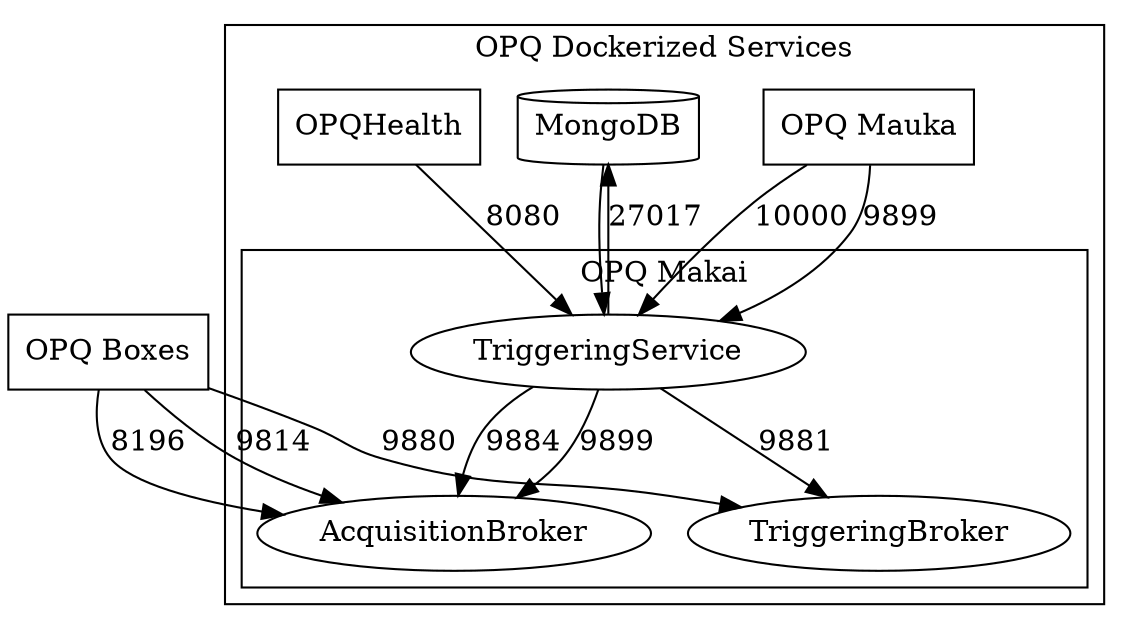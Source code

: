 digraph makai {
    OPQBoxes[shape="box", label="OPQ Boxes"]

    subgraph cluster_opq {
        label = "OPQ Dockerized Services"
        OPQMauka[shape=box, label="OPQ Mauka"]
        MongoDB[shape=cylinder]
        OPQHealth[shape=box]

        subgraph cluster_makai {
            label = "OPQ Makai";
            AcquisitionBroker
            TriggeringBroker
            TriggeringService
        }
    }

    OPQBoxes -> AcquisitionBroker [label=8196]
    OPQBoxes -> AcquisitionBroker [label=9814]
    TriggeringService -> AcquisitionBroker [label=9884]

    OPQMauka -> TriggeringService [label=10000]

    OPQMauka -> TriggeringService [label=9899]

    TriggeringService -> MongoDB [label=27017]
    MongoDB -> TriggeringService

    TriggeringService -> AcquisitionBroker [label=9899]

    OPQBoxes -> TriggeringBroker [label=9880]
    TriggeringService -> TriggeringBroker [label=9881]

    OPQHealth -> TriggeringService [label=8080]
}